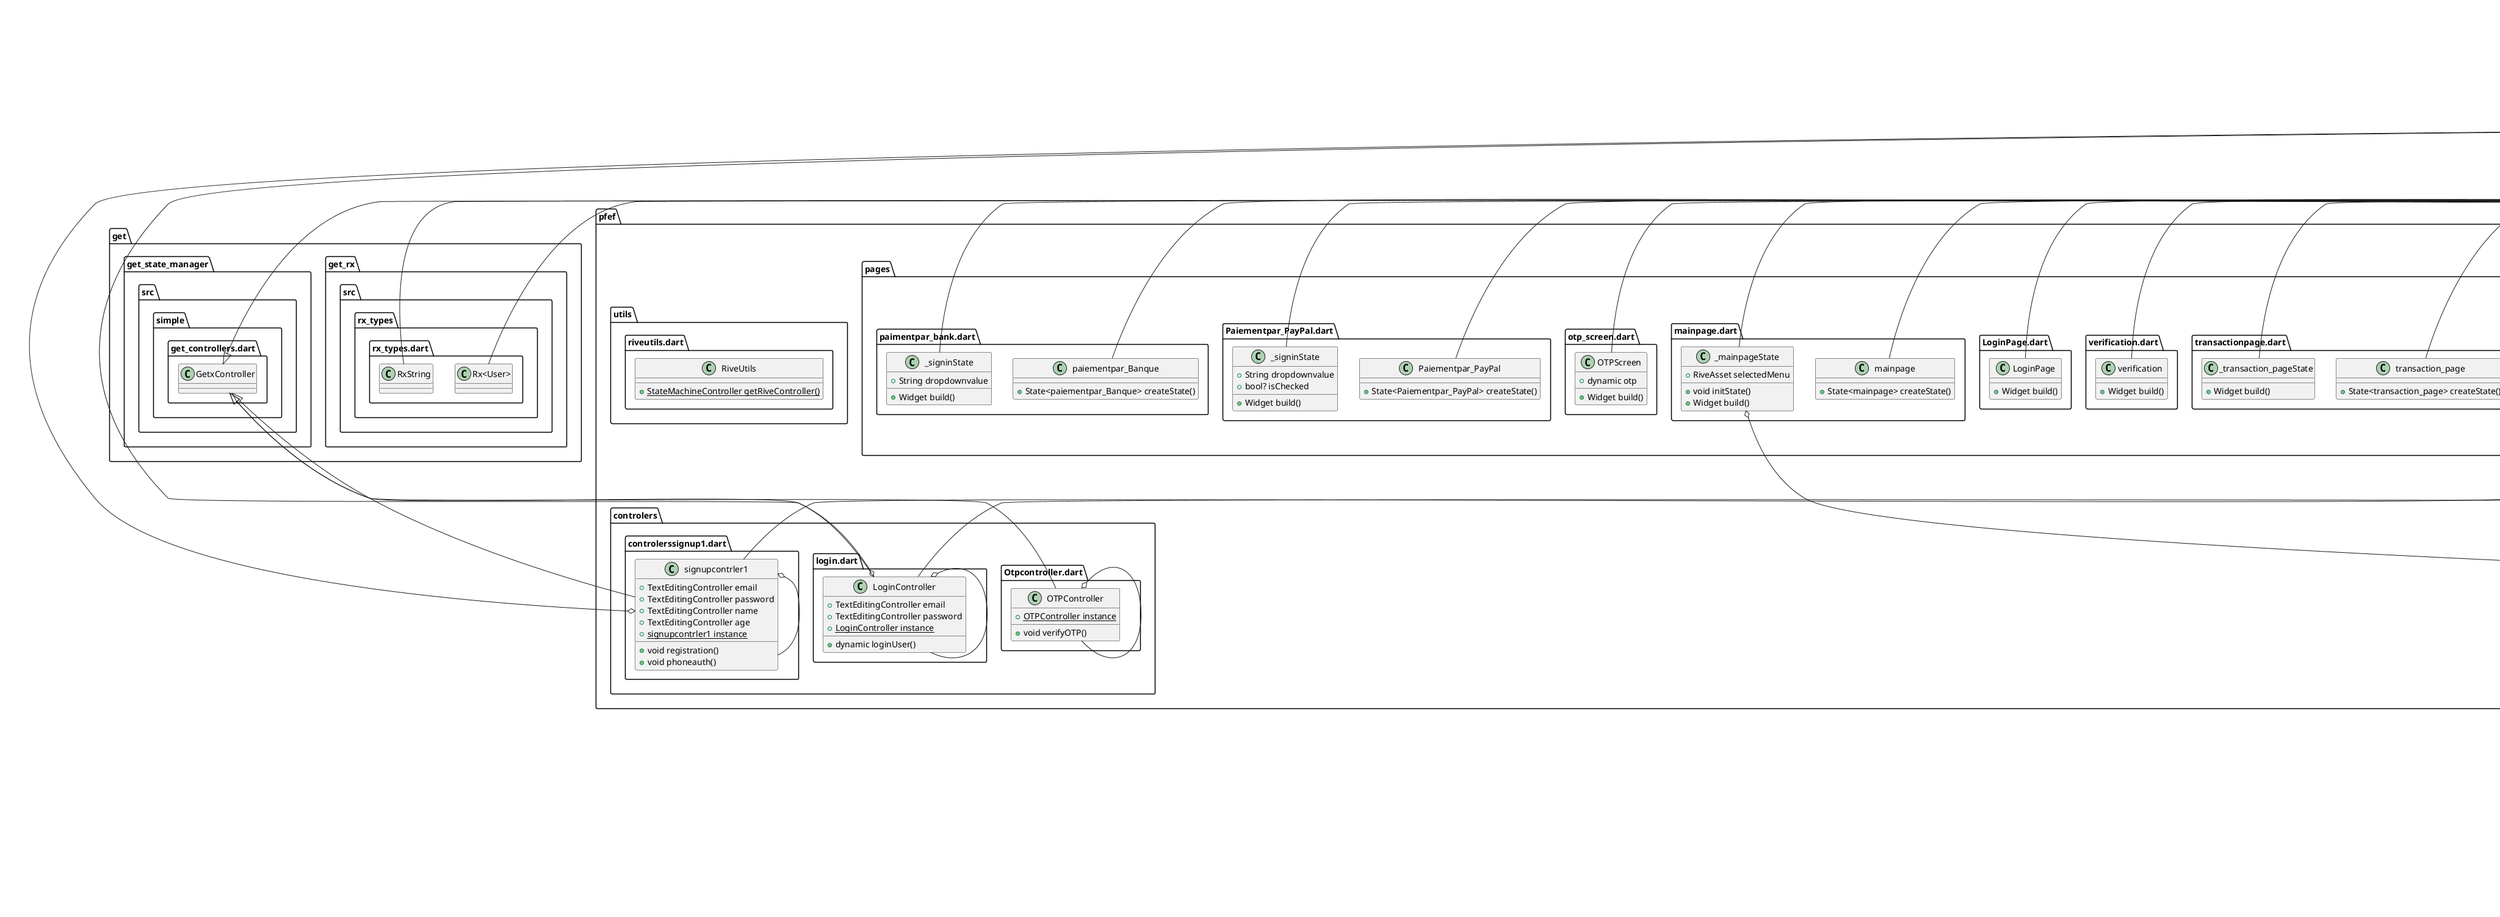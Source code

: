 @startuml
set namespaceSeparator ::

class "pfef::auth::authentificantion.dart::authentification" {
  -FirebaseAuth _auth
  +Rx<User?> firebaseUser
  +RxString verificationId
  +String phoneno
  {static} +authentification instance
  {static} +dynamic phoneController
  +void onReady()
  -dynamic _setInitialScreen()
  +dynamic phoneauth()
  +dynamic verifyOTP()
  +dynamic createUserWithEmailAndPassword()
  +dynamic loginWithEmailAndPassword()
  +dynamic logout()
}

"pfef::auth::authentificantion.dart::authentification" o-- "firebase_auth::firebase_auth.dart::FirebaseAuth"
"pfef::auth::authentificantion.dart::authentification" o-- "get::get_rx::src::rx_types::rx_types.dart::Rx<User>"
"pfef::auth::authentificantion.dart::authentification" o-- "get::get_rx::src::rx_types::rx_types.dart::RxString"
"pfef::auth::authentificantion.dart::authentification" o-- "pfef::auth::authentificantion.dart::authentification"
"get::get_state_manager::src::simple::get_controllers.dart::GetxController" <|-- "pfef::auth::authentificantion.dart::authentification"

class "pfef::auth::failurelogin.dart::LogInWithEmailAndPasswordFailure" {
  +String message
}

class "pfef::auth::signupwithemailandpassword.dart::SignUpWithEmailAndPasswordFailure" {
  +String message
}

class "pfef::componants::infocard.dart::infocard" {
  +String name
  +String profession
  +Widget build()
}

"flutter::src::widgets::framework.dart::StatelessWidget" <|-- "pfef::componants::infocard.dart::infocard"

class "pfef::componants::menubtn.dart::menubtn" {
  +void Function() press
  +void Function(Artboard) riveOnInit
  +Widget build()
}

"pfef::componants::menubtn.dart::menubtn" o-- "dart::ui::void Function()"
"pfef::componants::menubtn.dart::menubtn" o-- "flutter::src::foundation::basic_types.dart::void Function(Artboard)"
"flutter::src::widgets::framework.dart::StatelessWidget" <|-- "pfef::componants::menubtn.dart::menubtn"

class "pfef::componants::sidemenutitle.dart::sidemenutitle" {
  +RiveAsset menu
  +void Function() press
  +void Function(Artboard) riveonInit
  +bool isActive
  +Widget build()
}

"pfef::componants::sidemenutitle.dart::sidemenutitle" o-- "pfef::model::rivemodel.dart::RiveAsset"
"pfef::componants::sidemenutitle.dart::sidemenutitle" o-- "dart::ui::void Function()"
"pfef::componants::sidemenutitle.dart::sidemenutitle" o-- "flutter::src::foundation::basic_types.dart::void Function(Artboard)"
"flutter::src::widgets::framework.dart::StatelessWidget" <|-- "pfef::componants::sidemenutitle.dart::sidemenutitle"

class "pfef::componants::textfield.dart::textfield" {
  +String texthint
  +TextInputType textInputType
  +dynamic icon
  +bool obscure
  +dynamic controler
  +Widget build()
}

"pfef::componants::textfield.dart::textfield" o-- "flutter::src::services::text_input.dart::TextInputType"
"flutter::src::widgets::framework.dart::StatelessWidget" <|-- "pfef::componants::textfield.dart::textfield"

class "pfef::controlers::controlerssignup1.dart::signupcontrler1" {
  +TextEditingController email
  +TextEditingController password
  +TextEditingController name
  +TextEditingController age
  {static} +signupcontrler1 instance
  +void registration()
  +void phoneauth()
}

"pfef::controlers::controlerssignup1.dart::signupcontrler1" o-- "flutter::src::widgets::editable_text.dart::TextEditingController"
"pfef::controlers::controlerssignup1.dart::signupcontrler1" o-- "pfef::controlers::controlerssignup1.dart::signupcontrler1"
"get::get_state_manager::src::simple::get_controllers.dart::GetxController" <|-- "pfef::controlers::controlerssignup1.dart::signupcontrler1"

class "pfef::controlers::login.dart::LoginController" {
  +TextEditingController email
  +TextEditingController password
  {static} +LoginController instance
  +dynamic loginUser()
}

"pfef::controlers::login.dart::LoginController" o-- "flutter::src::widgets::editable_text.dart::TextEditingController"
"pfef::controlers::login.dart::LoginController" o-- "pfef::controlers::login.dart::LoginController"
"get::get_state_manager::src::simple::get_controllers.dart::GetxController" <|-- "pfef::controlers::login.dart::LoginController"

class "pfef::controlers::Otpcontroller.dart::OTPController" {
  {static} +OTPController instance
  +void verifyOTP()
}

"pfef::controlers::Otpcontroller.dart::OTPController" o-- "pfef::controlers::Otpcontroller.dart::OTPController"
"get::get_state_manager::src::simple::get_controllers.dart::GetxController" <|-- "pfef::controlers::Otpcontroller.dart::OTPController"

class "pfef::firebase_options.dart::DefaultFirebaseOptions" {
  {static} +FirebaseOptions web
  {static} +FirebaseOptions android
  {static} +FirebaseOptions ios
  {static} +FirebaseOptions macos
  {static} +FirebaseOptions currentPlatform
}

"pfef::firebase_options.dart::DefaultFirebaseOptions" o-- "firebase_core_platform_interface::firebase_core_platform_interface.dart::FirebaseOptions"

class "pfef::main.dart::MyApp" {
  +Widget build()
}

"flutter::src::widgets::framework.dart::StatelessWidget" <|-- "pfef::main.dart::MyApp"

class "pfef::model::rivemodel.dart::RiveAsset" {
  +String artboard
  +String stateMachineName
  +String title
  +String src
  +SMIBool? input
  +SMIBool setInput
}

"pfef::model::rivemodel.dart::RiveAsset" o-- "rive::src::controllers::state_machine_controller.dart::SMIBool"

class "pfef::pages::button.dart::button" {
  +String iconImagepath
  +String buttonText
  +Widget build()
}

"flutter::src::widgets::framework.dart::StatelessWidget" <|-- "pfef::pages::button.dart::button"

class "pfef::pages::EventPage.dart::EventPage" {
  +Widget build()
}

"flutter::src::widgets::framework.dart::StatelessWidget" <|-- "pfef::pages::EventPage.dart::EventPage"

class "pfef::pages::Historique_Page::Historymodel.dart::Historymodel" {
  +String how_much
  +String when
  +String time
  +String rideId
}

class "pfef::pages::Historique_Page.dart::Historique_Page" {
  +State<Historique_Page> createState()
}

"flutter::src::widgets::framework.dart::StatefulWidget" <|-- "pfef::pages::Historique_Page.dart::Historique_Page"

class "pfef::pages::Historique_Page.dart::_Historique_PageState" {
  -bool _isLoaded
  -int _currentIndex
  +List<Color> gradientColors
  +void initState()
  +Widget build()
  +LineChartData mainData()
}

"flutter::src::widgets::framework.dart::State" <|-- "pfef::pages::Historique_Page.dart::_Historique_PageState"

class "pfef::pages::hold.dart::hold" {
  +State<hold> createState()
}

"flutter::src::widgets::framework.dart::StatefulWidget" <|-- "pfef::pages::hold.dart::hold"

class "pfef::pages::hold.dart::_holdState" {
  -int _currentIndex
  +dynamic setCurrentIndex()
  +Widget build()
}

"flutter::src::widgets::framework.dart::State" <|-- "pfef::pages::hold.dart::_holdState"

class "pfef::pages::homepage.dart::homepage" {
  +State<homepage> createState()
}

"flutter::src::widgets::framework.dart::StatefulWidget" <|-- "pfef::pages::homepage.dart::homepage"

class "pfef::pages::homepage.dart::_homepageState" {
  -GlobalKey<FormState> _formKey
  +TextEditingController emailController
  +TextEditingController passwordController
  +LoginController controller
  +Widget build()
}

"pfef::pages::homepage.dart::_homepageState" o-- "flutter::src::widgets::framework.dart::GlobalKey<FormState>"
"pfef::pages::homepage.dart::_homepageState" o-- "flutter::src::widgets::editable_text.dart::TextEditingController"
"pfef::pages::homepage.dart::_homepageState" o-- "pfef::controlers::login.dart::LoginController"
"flutter::src::widgets::framework.dart::State" <|-- "pfef::pages::homepage.dart::_homepageState"

class "pfef::pages::Home_Page.dart::Home_Page" {
  +State<Home_Page> createState()
}

"flutter::src::widgets::framework.dart::StatefulWidget" <|-- "pfef::pages::Home_Page.dart::Home_Page"

class "pfef::pages::Home_Page.dart::_HomePageState" {
  +Widget build()
}

"flutter::src::widgets::framework.dart::State" <|-- "pfef::pages::Home_Page.dart::_HomePageState"

class "pfef::pages::line_titles.dart::LineTitles" {
  {static} +dynamic getTitleData()
}

class "pfef::pages::LoginPage.dart::LoginPage" {
  +Widget build()
}

"flutter::src::widgets::framework.dart::StatelessWidget" <|-- "pfef::pages::LoginPage.dart::LoginPage"

class "pfef::pages::mainpage.dart::mainpage" {
  +State<mainpage> createState()
}

"flutter::src::widgets::framework.dart::StatefulWidget" <|-- "pfef::pages::mainpage.dart::mainpage"

class "pfef::pages::mainpage.dart::_mainpageState" {
  +RiveAsset selectedMenu
  +void initState()
  +Widget build()
}

"pfef::pages::mainpage.dart::_mainpageState" o-- "pfef::model::rivemodel.dart::RiveAsset"
"flutter::src::widgets::framework.dart::State" <|-- "pfef::pages::mainpage.dart::_mainpageState"

class "pfef::pages::otp_screen.dart::OTPScreen" {
  +dynamic otp
  +Widget build()
}

"flutter::src::widgets::framework.dart::StatelessWidget" <|-- "pfef::pages::otp_screen.dart::OTPScreen"

class "pfef::pages::Paiementpar_PayPal.dart::Paiementpar_PayPal" {
  +State<Paiementpar_PayPal> createState()
}

"flutter::src::widgets::framework.dart::StatefulWidget" <|-- "pfef::pages::Paiementpar_PayPal.dart::Paiementpar_PayPal"

class "pfef::pages::Paiementpar_PayPal.dart::_signinState" {
  +String dropdownvalue
  +bool? isChecked
  +Widget build()
}

"flutter::src::widgets::framework.dart::State" <|-- "pfef::pages::Paiementpar_PayPal.dart::_signinState"

class "pfef::pages::paimentpar_bank.dart::paiementpar_Banque" {
  +State<paiementpar_Banque> createState()
}

"flutter::src::widgets::framework.dart::StatefulWidget" <|-- "pfef::pages::paimentpar_bank.dart::paiementpar_Banque"

class "pfef::pages::paimentpar_bank.dart::_signinState" {
  +String dropdownvalue
  +Widget build()
}

"flutter::src::widgets::framework.dart::State" <|-- "pfef::pages::paimentpar_bank.dart::_signinState"

class "pfef::pages::Paimentpar_paypal.dart::Paiementpar_PayPal" {
  +State<Paiementpar_PayPal> createState()
}

"flutter::src::widgets::framework.dart::StatefulWidget" <|-- "pfef::pages::Paimentpar_paypal.dart::Paiementpar_PayPal"

class "pfef::pages::Paimentpar_paypal.dart::_signinState" {
  +String dropdownvalue
  +bool? isChecked
  +Widget build()
}

"flutter::src::widgets::framework.dart::State" <|-- "pfef::pages::Paimentpar_paypal.dart::_signinState"

class "pfef::pages::passwordforgot.dart::passwordforgot" {
  +Widget build()
}

"flutter::src::widgets::framework.dart::StatelessWidget" <|-- "pfef::pages::passwordforgot.dart::passwordforgot"

class "pfef::pages::paymentparapplication.dart::paiement_par_Application" {
  +State<paiement_par_Application> createState()
}

"flutter::src::widgets::framework.dart::StatefulWidget" <|-- "pfef::pages::paymentparapplication.dart::paiement_par_Application"

class "pfef::pages::paymentparapplication.dart::_signinState" {
  +String dropdownvalue
  +Widget build()
}

"flutter::src::widgets::framework.dart::State" <|-- "pfef::pages::paymentparapplication.dart::_signinState"

class "pfef::pages::ProfilePage.dart::ProfilePage" {
  +Widget build()
}

"flutter::src::widgets::framework.dart::StatelessWidget" <|-- "pfef::pages::ProfilePage.dart::ProfilePage"

class "pfef::pages::ProfilePage.dart::ProfileWidget" {
  +String title
  +IconData icon
  +void Function() onPress
  +bool endIcon
  +Color? textColor
  +Widget build()
}

"pfef::pages::ProfilePage.dart::ProfileWidget" o-- "flutter::src::widgets::icon_data.dart::IconData"
"pfef::pages::ProfilePage.dart::ProfileWidget" o-- "dart::ui::void Function()"
"pfef::pages::ProfilePage.dart::ProfileWidget" o-- "dart::ui::Color"
"flutter::src::widgets::framework.dart::StatelessWidget" <|-- "pfef::pages::ProfilePage.dart::ProfileWidget"

class "pfef::pages::signin1.dart::signin1" {
  +Widget build()
}

"flutter::src::widgets::framework.dart::StatelessWidget" <|-- "pfef::pages::signin1.dart::signin1"

class "pfef::pages::signin2.dart::signin" {
  +State<signin> createState()
}

"flutter::src::widgets::framework.dart::StatefulWidget" <|-- "pfef::pages::signin2.dart::signin"

class "pfef::pages::signin2.dart::_signinState" {
  +String dropdownvalue
  +TextEditingController phoneController
  -GlobalKey<FormState> _formKey
  +signupcontrler1 controller
  +String phoneNumber
  +Widget build()
}

"pfef::pages::signin2.dart::_signinState" o-- "flutter::src::widgets::editable_text.dart::TextEditingController"
"pfef::pages::signin2.dart::_signinState" o-- "flutter::src::widgets::framework.dart::GlobalKey<FormState>"
"pfef::pages::signin2.dart::_signinState" o-- "pfef::controlers::controlerssignup1.dart::signupcontrler1"
"flutter::src::widgets::framework.dart::State" <|-- "pfef::pages::signin2.dart::_signinState"

class "pfef::pages::transactionpage.dart::transaction_page" {
  +State<transaction_page> createState()
}

"flutter::src::widgets::framework.dart::StatefulWidget" <|-- "pfef::pages::transactionpage.dart::transaction_page"

class "pfef::pages::transactionpage.dart::_transaction_pageState" {
  +Widget build()
}

"flutter::src::widgets::framework.dart::State" <|-- "pfef::pages::transactionpage.dart::_transaction_pageState"

class "pfef::pages::verification.dart::verification" {
  +Widget build()
}

"flutter::src::widgets::framework.dart::StatelessWidget" <|-- "pfef::pages::verification.dart::verification"

class "pfef::utils::riveutils.dart::RiveUtils" {
  {static} +StateMachineController getRiveController()
}


@enduml
